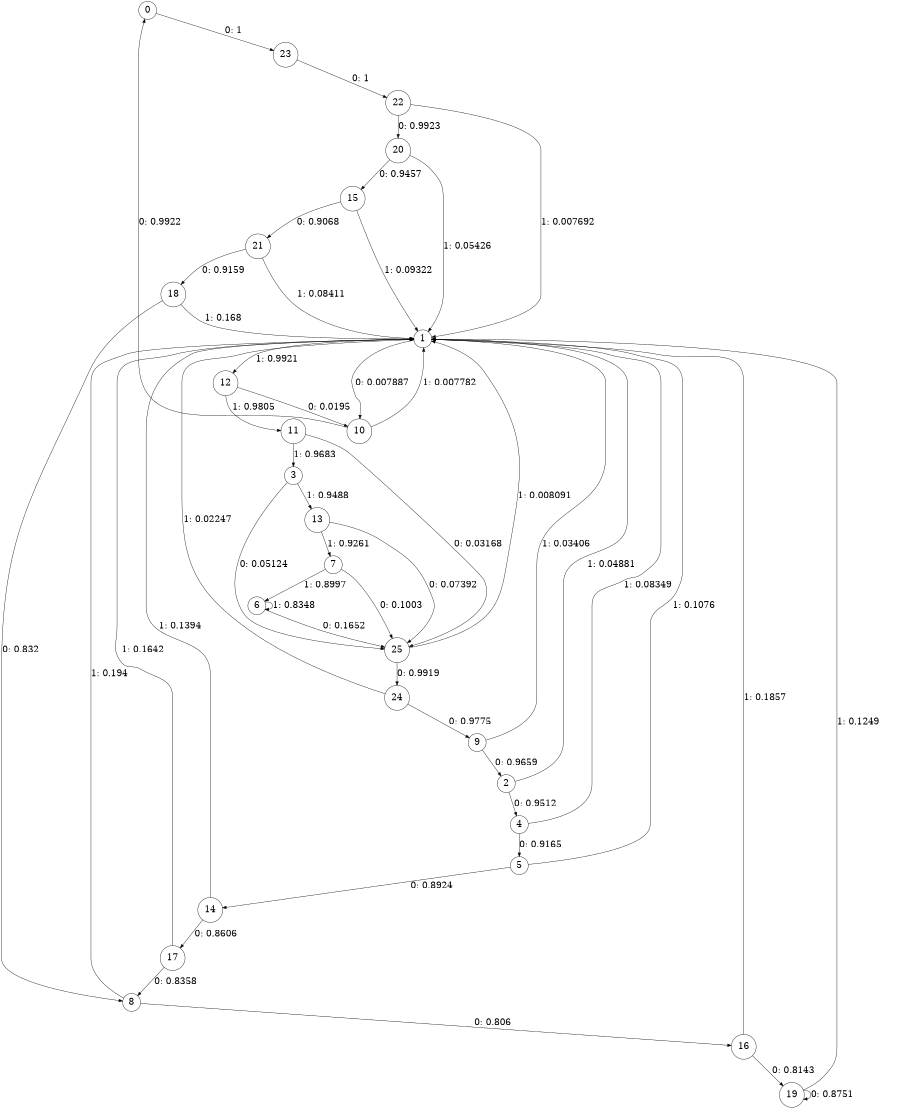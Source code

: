 digraph "ch1_face_source_L11" {
size = "6,8.5";
ratio = "fill";
node [shape = circle];
node [fontsize = 24];
edge [fontsize = 24];
0 -> 23 [label = "0: 1        "];
1 -> 10 [label = "0: 0.007887  "];
1 -> 12 [label = "1: 0.9921   "];
2 -> 4 [label = "0: 0.9512   "];
2 -> 1 [label = "1: 0.04881  "];
3 -> 25 [label = "0: 0.05124  "];
3 -> 13 [label = "1: 0.9488   "];
4 -> 5 [label = "0: 0.9165   "];
4 -> 1 [label = "1: 0.08349  "];
5 -> 14 [label = "0: 0.8924   "];
5 -> 1 [label = "1: 0.1076   "];
6 -> 25 [label = "0: 0.1652   "];
6 -> 6 [label = "1: 0.8348   "];
7 -> 25 [label = "0: 0.1003   "];
7 -> 6 [label = "1: 0.8997   "];
8 -> 16 [label = "0: 0.806    "];
8 -> 1 [label = "1: 0.194    "];
9 -> 2 [label = "0: 0.9659   "];
9 -> 1 [label = "1: 0.03406  "];
10 -> 0 [label = "0: 0.9922   "];
10 -> 1 [label = "1: 0.007782  "];
11 -> 25 [label = "0: 0.03168  "];
11 -> 3 [label = "1: 0.9683   "];
12 -> 10 [label = "0: 0.0195   "];
12 -> 11 [label = "1: 0.9805   "];
13 -> 25 [label = "0: 0.07392  "];
13 -> 7 [label = "1: 0.9261   "];
14 -> 17 [label = "0: 0.8606   "];
14 -> 1 [label = "1: 0.1394   "];
15 -> 21 [label = "0: 0.9068   "];
15 -> 1 [label = "1: 0.09322  "];
16 -> 19 [label = "0: 0.8143   "];
16 -> 1 [label = "1: 0.1857   "];
17 -> 8 [label = "0: 0.8358   "];
17 -> 1 [label = "1: 0.1642   "];
18 -> 8 [label = "0: 0.832    "];
18 -> 1 [label = "1: 0.168    "];
19 -> 19 [label = "0: 0.8751   "];
19 -> 1 [label = "1: 0.1249   "];
20 -> 15 [label = "0: 0.9457   "];
20 -> 1 [label = "1: 0.05426  "];
21 -> 18 [label = "0: 0.9159   "];
21 -> 1 [label = "1: 0.08411  "];
22 -> 20 [label = "0: 0.9923   "];
22 -> 1 [label = "1: 0.007692  "];
23 -> 22 [label = "0: 1        "];
24 -> 9 [label = "0: 0.9775   "];
24 -> 1 [label = "1: 0.02247  "];
25 -> 24 [label = "0: 0.9919   "];
25 -> 1 [label = "1: 0.008091  "];
}